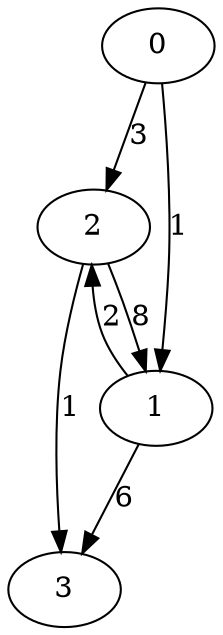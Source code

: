 digraph G {
	0 -> 2 [label="3"];
	0 -> 1 [label="1"];
	1 -> 3 [label="6"];
	1 -> 2 [label="2"];
	2 -> 3 [label="1"];
	2 -> 1 [label="8"];
}
